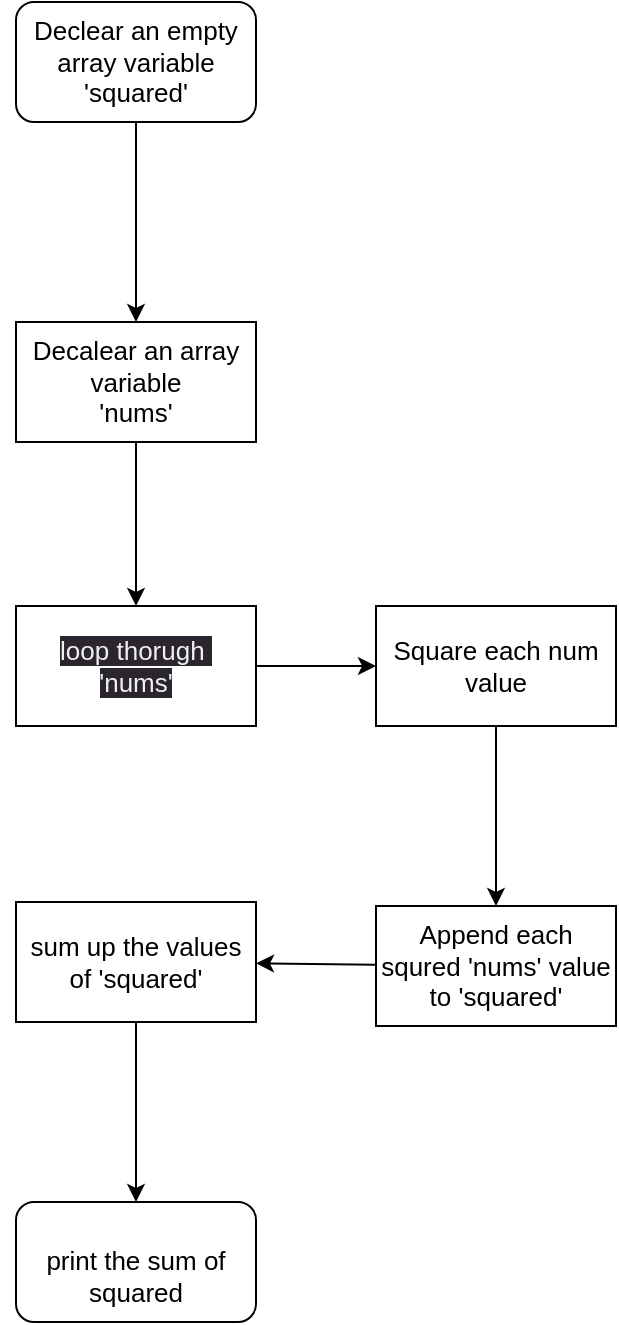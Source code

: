 <mxfile>
    <diagram id="KA7FyGdV__WelrZp4xD3" name="Page-1">
        <mxGraphModel dx="386" dy="543" grid="1" gridSize="10" guides="1" tooltips="1" connect="1" arrows="1" fold="1" page="1" pageScale="1" pageWidth="850" pageHeight="1100" math="0" shadow="0">
            <root>
                <mxCell id="0"/>
                <mxCell id="1" parent="0"/>
                <mxCell id="21" value="" style="edgeStyle=none;html=1;" parent="1" source="18" target="20" edge="1">
                    <mxGeometry relative="1" as="geometry"/>
                </mxCell>
                <mxCell id="18" value="&lt;font style=&quot;font-size: 13px;&quot;&gt;Square each num value&lt;/font&gt;" style="whiteSpace=wrap;html=1;" parent="1" vertex="1">
                    <mxGeometry x="480" y="372" width="120" height="60" as="geometry"/>
                </mxCell>
                <mxCell id="58" value="" style="edgeStyle=none;html=1;startArrow=none;" edge="1" parent="1" source="27">
                    <mxGeometry relative="1" as="geometry">
                        <mxPoint x="340" y="552" as="targetPoint"/>
                    </mxGeometry>
                </mxCell>
                <mxCell id="60" value="" style="edgeStyle=none;html=1;" edge="1" parent="1" source="20" target="27">
                    <mxGeometry relative="1" as="geometry"/>
                </mxCell>
                <mxCell id="20" value="&lt;font style=&quot;font-size: 13px;&quot;&gt;Append each squred 'nums' value to 'squared'&lt;/font&gt;" style="whiteSpace=wrap;html=1;" parent="1" vertex="1">
                    <mxGeometry x="480" y="522" width="120" height="60" as="geometry"/>
                </mxCell>
                <mxCell id="51" value="" style="edgeStyle=none;html=1;" edge="1" parent="1" source="43" target="44">
                    <mxGeometry relative="1" as="geometry"/>
                </mxCell>
                <mxCell id="43" value="&lt;span style=&quot;font-size: 13px;&quot;&gt;Declear an empty array variable 'squared'&lt;/span&gt;" style="rounded=1;whiteSpace=wrap;html=1;" vertex="1" parent="1">
                    <mxGeometry x="300" y="70" width="120" height="60" as="geometry"/>
                </mxCell>
                <mxCell id="52" value="" style="edgeStyle=none;html=1;" edge="1" parent="1" source="44" target="46">
                    <mxGeometry relative="1" as="geometry"/>
                </mxCell>
                <mxCell id="44" value="&lt;span style=&quot;font-size: 13px;&quot;&gt;Decalear an array variable&lt;/span&gt;&lt;br style=&quot;font-size: 13px;&quot;&gt;&lt;span style=&quot;font-size: 13px;&quot;&gt;'nums'&lt;/span&gt;" style="whiteSpace=wrap;html=1;" vertex="1" parent="1">
                    <mxGeometry x="300" y="230" width="120" height="60" as="geometry"/>
                </mxCell>
                <mxCell id="53" value="" style="edgeStyle=none;html=1;" edge="1" parent="1" source="46" target="18">
                    <mxGeometry relative="1" as="geometry"/>
                </mxCell>
                <mxCell id="46" value="&#10;&lt;br style=&quot;border-color: rgb(0, 0, 0); color: rgb(240, 240, 240); font-family: Helvetica; font-size: 13px; font-style: normal; font-variant-ligatures: normal; font-variant-caps: normal; font-weight: 400; letter-spacing: normal; orphans: 2; text-align: center; text-indent: 0px; text-transform: none; widows: 2; word-spacing: 0px; -webkit-text-stroke-width: 0px; background-color: rgb(42, 37, 47); text-decoration-thickness: initial; text-decoration-style: initial; text-decoration-color: initial;&quot;&gt;&lt;span style=&quot;color: rgb(240, 240, 240); font-family: Helvetica; font-size: 13px; font-style: normal; font-variant-ligatures: normal; font-variant-caps: normal; font-weight: 400; letter-spacing: normal; orphans: 2; text-align: center; text-indent: 0px; text-transform: none; widows: 2; word-spacing: 0px; -webkit-text-stroke-width: 0px; background-color: rgb(42, 37, 47); text-decoration-thickness: initial; text-decoration-style: initial; text-decoration-color: initial; float: none; display: inline !important;&quot;&gt;loop thorugh&amp;nbsp;&lt;/span&gt;&lt;br style=&quot;border-color: rgb(0, 0, 0); color: rgb(240, 240, 240); font-family: Helvetica; font-size: 13px; font-style: normal; font-variant-ligatures: normal; font-variant-caps: normal; font-weight: 400; letter-spacing: normal; orphans: 2; text-align: center; text-indent: 0px; text-transform: none; widows: 2; word-spacing: 0px; -webkit-text-stroke-width: 0px; background-color: rgb(42, 37, 47); text-decoration-thickness: initial; text-decoration-style: initial; text-decoration-color: initial;&quot;&gt;&lt;span style=&quot;color: rgb(240, 240, 240); font-family: Helvetica; font-size: 13px; font-style: normal; font-variant-ligatures: normal; font-variant-caps: normal; font-weight: 400; letter-spacing: normal; orphans: 2; text-align: center; text-indent: 0px; text-transform: none; widows: 2; word-spacing: 0px; -webkit-text-stroke-width: 0px; background-color: rgb(42, 37, 47); text-decoration-thickness: initial; text-decoration-style: initial; text-decoration-color: initial; float: none; display: inline !important;&quot;&gt;'nums'&lt;/span&gt;&#10;&#10;" style="whiteSpace=wrap;html=1;" vertex="1" parent="1">
                    <mxGeometry x="300" y="372" width="120" height="60" as="geometry"/>
                </mxCell>
                <mxCell id="54" value="&lt;br&gt;&lt;span style=&quot;font-size: 13px;&quot;&gt;print the sum of squared&lt;/span&gt;" style="rounded=1;whiteSpace=wrap;html=1;" vertex="1" parent="1">
                    <mxGeometry x="300" y="670" width="120" height="60" as="geometry"/>
                </mxCell>
                <mxCell id="61" value="" style="edgeStyle=none;html=1;" edge="1" parent="1" source="27" target="54">
                    <mxGeometry relative="1" as="geometry"/>
                </mxCell>
                <mxCell id="27" value="&lt;font style=&quot;font-size: 13px;&quot;&gt;sum up the values of 'squared'&lt;/font&gt;" style="whiteSpace=wrap;html=1;" parent="1" vertex="1">
                    <mxGeometry x="300" y="520" width="120" height="60" as="geometry"/>
                </mxCell>
            </root>
        </mxGraphModel>
    </diagram>
</mxfile>